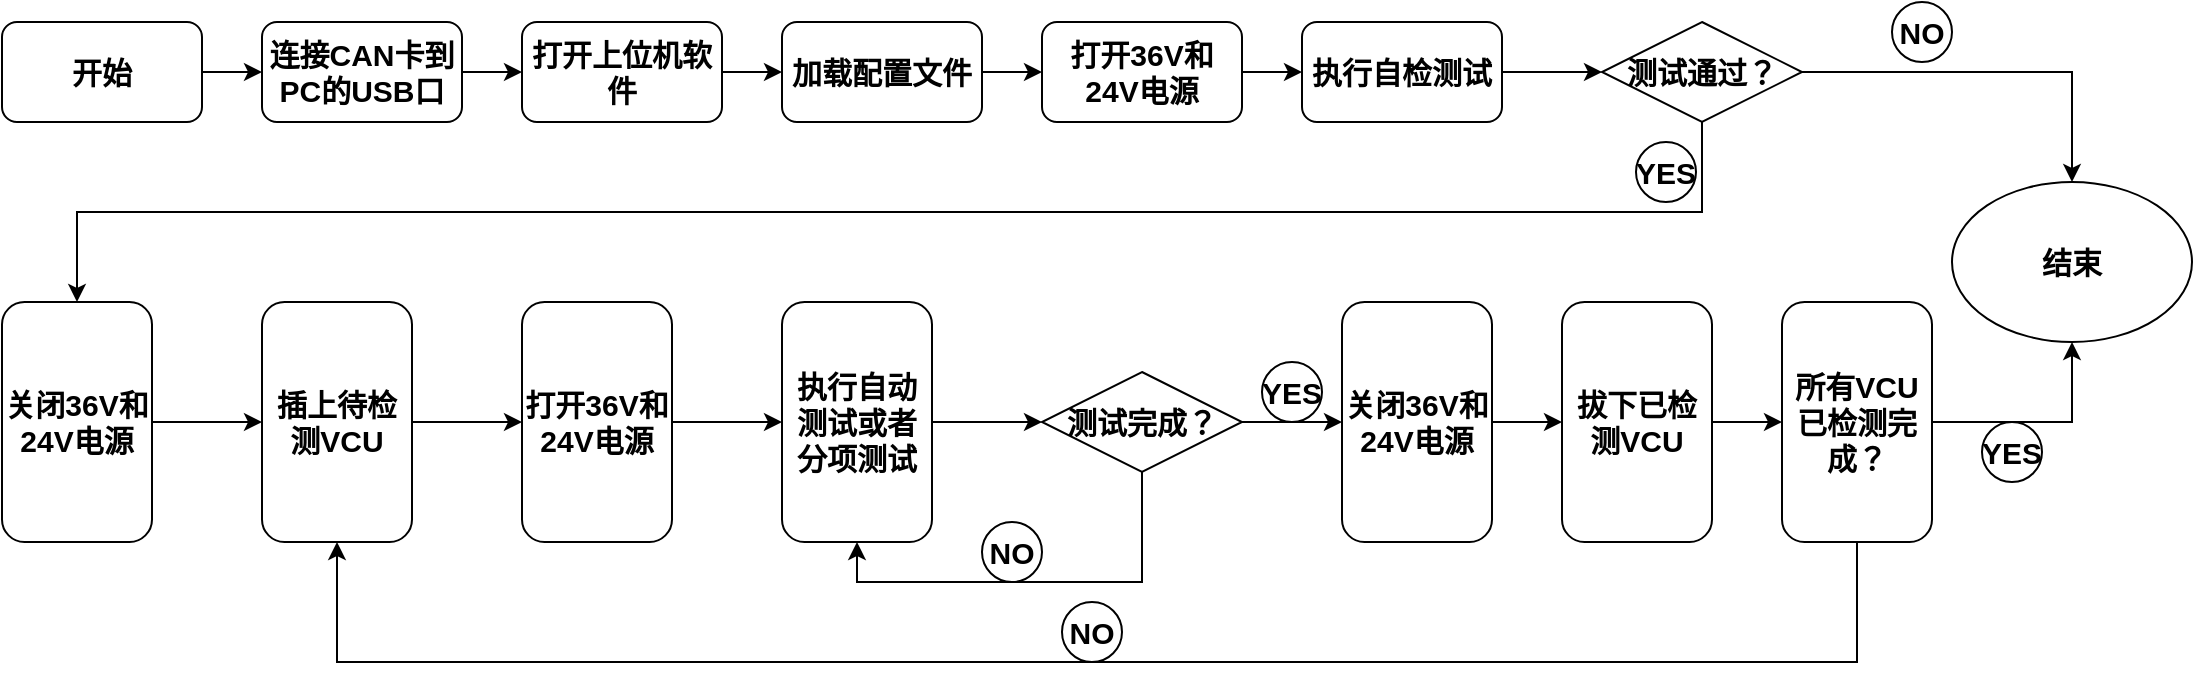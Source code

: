 <mxfile version="13.6.3" type="github">
  <diagram id="C5RBs43oDa-KdzZeNtuy" name="Page-1">
    <mxGraphModel dx="1117" dy="689" grid="1" gridSize="10" guides="1" tooltips="1" connect="1" arrows="1" fold="1" page="1" pageScale="1" pageWidth="827" pageHeight="1169" math="0" shadow="0">
      <root>
        <mxCell id="WIyWlLk6GJQsqaUBKTNV-0" />
        <mxCell id="WIyWlLk6GJQsqaUBKTNV-1" parent="WIyWlLk6GJQsqaUBKTNV-0" />
        <mxCell id="d8XL-BE_UVdsmNpmtMz1-2" value="" style="edgeStyle=orthogonalEdgeStyle;rounded=0;orthogonalLoop=1;jettySize=auto;html=1;" edge="1" parent="WIyWlLk6GJQsqaUBKTNV-1" source="d8XL-BE_UVdsmNpmtMz1-0" target="d8XL-BE_UVdsmNpmtMz1-1">
          <mxGeometry relative="1" as="geometry" />
        </mxCell>
        <mxCell id="d8XL-BE_UVdsmNpmtMz1-0" value="开始" style="rounded=1;whiteSpace=wrap;html=1;fontStyle=1;fontSize=15;" vertex="1" parent="WIyWlLk6GJQsqaUBKTNV-1">
          <mxGeometry x="10" y="90" width="100" height="50" as="geometry" />
        </mxCell>
        <mxCell id="d8XL-BE_UVdsmNpmtMz1-5" value="" style="edgeStyle=orthogonalEdgeStyle;rounded=0;orthogonalLoop=1;jettySize=auto;html=1;" edge="1" parent="WIyWlLk6GJQsqaUBKTNV-1" source="d8XL-BE_UVdsmNpmtMz1-1" target="d8XL-BE_UVdsmNpmtMz1-3">
          <mxGeometry relative="1" as="geometry" />
        </mxCell>
        <mxCell id="d8XL-BE_UVdsmNpmtMz1-1" value="连接CAN卡到PC的USB口" style="rounded=1;whiteSpace=wrap;html=1;fontStyle=1;fontSize=15;" vertex="1" parent="WIyWlLk6GJQsqaUBKTNV-1">
          <mxGeometry x="140" y="90" width="100" height="50" as="geometry" />
        </mxCell>
        <mxCell id="d8XL-BE_UVdsmNpmtMz1-6" value="" style="edgeStyle=orthogonalEdgeStyle;rounded=0;orthogonalLoop=1;jettySize=auto;html=1;" edge="1" parent="WIyWlLk6GJQsqaUBKTNV-1" source="d8XL-BE_UVdsmNpmtMz1-3" target="d8XL-BE_UVdsmNpmtMz1-4">
          <mxGeometry relative="1" as="geometry" />
        </mxCell>
        <mxCell id="d8XL-BE_UVdsmNpmtMz1-3" value="打开上位机软件" style="rounded=1;whiteSpace=wrap;html=1;fontStyle=1;fontSize=15;" vertex="1" parent="WIyWlLk6GJQsqaUBKTNV-1">
          <mxGeometry x="270" y="90" width="100" height="50" as="geometry" />
        </mxCell>
        <mxCell id="d8XL-BE_UVdsmNpmtMz1-8" value="" style="edgeStyle=orthogonalEdgeStyle;rounded=0;orthogonalLoop=1;jettySize=auto;html=1;" edge="1" parent="WIyWlLk6GJQsqaUBKTNV-1" source="d8XL-BE_UVdsmNpmtMz1-4" target="d8XL-BE_UVdsmNpmtMz1-7">
          <mxGeometry relative="1" as="geometry" />
        </mxCell>
        <mxCell id="d8XL-BE_UVdsmNpmtMz1-4" value="加载配置文件" style="rounded=1;whiteSpace=wrap;html=1;fontStyle=1;fontSize=15;" vertex="1" parent="WIyWlLk6GJQsqaUBKTNV-1">
          <mxGeometry x="400" y="90" width="100" height="50" as="geometry" />
        </mxCell>
        <mxCell id="d8XL-BE_UVdsmNpmtMz1-10" value="" style="edgeStyle=orthogonalEdgeStyle;rounded=0;orthogonalLoop=1;jettySize=auto;html=1;" edge="1" parent="WIyWlLk6GJQsqaUBKTNV-1" source="d8XL-BE_UVdsmNpmtMz1-7" target="d8XL-BE_UVdsmNpmtMz1-9">
          <mxGeometry relative="1" as="geometry" />
        </mxCell>
        <mxCell id="d8XL-BE_UVdsmNpmtMz1-7" value="打开36V和24V电源" style="rounded=1;whiteSpace=wrap;html=1;fontStyle=1;fontSize=15;" vertex="1" parent="WIyWlLk6GJQsqaUBKTNV-1">
          <mxGeometry x="530" y="90" width="100" height="50" as="geometry" />
        </mxCell>
        <mxCell id="d8XL-BE_UVdsmNpmtMz1-45" style="edgeStyle=orthogonalEdgeStyle;rounded=0;orthogonalLoop=1;jettySize=auto;html=1;entryX=0;entryY=0.5;entryDx=0;entryDy=0;fontSize=15;" edge="1" parent="WIyWlLk6GJQsqaUBKTNV-1" source="d8XL-BE_UVdsmNpmtMz1-9" target="d8XL-BE_UVdsmNpmtMz1-33">
          <mxGeometry relative="1" as="geometry" />
        </mxCell>
        <mxCell id="d8XL-BE_UVdsmNpmtMz1-9" value="执行自检测试" style="rounded=1;whiteSpace=wrap;html=1;fontStyle=1;fontSize=15;" vertex="1" parent="WIyWlLk6GJQsqaUBKTNV-1">
          <mxGeometry x="660" y="90" width="100" height="50" as="geometry" />
        </mxCell>
        <mxCell id="d8XL-BE_UVdsmNpmtMz1-14" style="edgeStyle=orthogonalEdgeStyle;rounded=0;orthogonalLoop=1;jettySize=auto;html=1;exitX=0.5;exitY=1;exitDx=0;exitDy=0;entryX=0.5;entryY=0;entryDx=0;entryDy=0;" edge="1" parent="WIyWlLk6GJQsqaUBKTNV-1" source="d8XL-BE_UVdsmNpmtMz1-33" target="d8XL-BE_UVdsmNpmtMz1-23">
          <mxGeometry relative="1" as="geometry">
            <mxPoint x="840" y="140" as="sourcePoint" />
            <mxPoint x="60" y="230" as="targetPoint" />
          </mxGeometry>
        </mxCell>
        <mxCell id="d8XL-BE_UVdsmNpmtMz1-18" value="NO" style="ellipse;whiteSpace=wrap;html=1;fontStyle=1;fontSize=15;" vertex="1" parent="WIyWlLk6GJQsqaUBKTNV-1">
          <mxGeometry x="955" y="80" width="30" height="30" as="geometry" />
        </mxCell>
        <mxCell id="d8XL-BE_UVdsmNpmtMz1-19" value="YES" style="ellipse;whiteSpace=wrap;html=1;fontStyle=1;fontSize=15;" vertex="1" parent="WIyWlLk6GJQsqaUBKTNV-1">
          <mxGeometry x="640" y="260" width="30" height="30" as="geometry" />
        </mxCell>
        <mxCell id="d8XL-BE_UVdsmNpmtMz1-20" value="YES" style="ellipse;whiteSpace=wrap;html=1;fontStyle=1;fontSize=15;" vertex="1" parent="WIyWlLk6GJQsqaUBKTNV-1">
          <mxGeometry x="827" y="150" width="30" height="30" as="geometry" />
        </mxCell>
        <mxCell id="d8XL-BE_UVdsmNpmtMz1-21" value="NO" style="ellipse;whiteSpace=wrap;html=1;fontStyle=1;fontSize=15;" vertex="1" parent="WIyWlLk6GJQsqaUBKTNV-1">
          <mxGeometry x="540" y="380" width="30" height="30" as="geometry" />
        </mxCell>
        <mxCell id="d8XL-BE_UVdsmNpmtMz1-26" value="" style="edgeStyle=orthogonalEdgeStyle;rounded=0;orthogonalLoop=1;jettySize=auto;html=1;" edge="1" parent="WIyWlLk6GJQsqaUBKTNV-1" source="d8XL-BE_UVdsmNpmtMz1-23" target="d8XL-BE_UVdsmNpmtMz1-25">
          <mxGeometry relative="1" as="geometry" />
        </mxCell>
        <mxCell id="d8XL-BE_UVdsmNpmtMz1-23" value="关闭36V和24V电源" style="rounded=1;whiteSpace=wrap;html=1;fontStyle=1;fontSize=15;" vertex="1" parent="WIyWlLk6GJQsqaUBKTNV-1">
          <mxGeometry x="10" y="230" width="75" height="120" as="geometry" />
        </mxCell>
        <mxCell id="d8XL-BE_UVdsmNpmtMz1-28" value="" style="edgeStyle=orthogonalEdgeStyle;rounded=0;orthogonalLoop=1;jettySize=auto;html=1;" edge="1" parent="WIyWlLk6GJQsqaUBKTNV-1" source="d8XL-BE_UVdsmNpmtMz1-25" target="d8XL-BE_UVdsmNpmtMz1-27">
          <mxGeometry relative="1" as="geometry" />
        </mxCell>
        <mxCell id="d8XL-BE_UVdsmNpmtMz1-25" value="插上待检测VCU" style="rounded=1;whiteSpace=wrap;html=1;fontStyle=1;fontSize=15;" vertex="1" parent="WIyWlLk6GJQsqaUBKTNV-1">
          <mxGeometry x="140" y="230" width="75" height="120" as="geometry" />
        </mxCell>
        <mxCell id="d8XL-BE_UVdsmNpmtMz1-51" value="" style="edgeStyle=orthogonalEdgeStyle;rounded=0;orthogonalLoop=1;jettySize=auto;html=1;fontSize=15;" edge="1" parent="WIyWlLk6GJQsqaUBKTNV-1" source="d8XL-BE_UVdsmNpmtMz1-27" target="d8XL-BE_UVdsmNpmtMz1-31">
          <mxGeometry relative="1" as="geometry" />
        </mxCell>
        <mxCell id="d8XL-BE_UVdsmNpmtMz1-27" value="打开36V和24V电源" style="rounded=1;whiteSpace=wrap;html=1;fontStyle=1;fontSize=15;" vertex="1" parent="WIyWlLk6GJQsqaUBKTNV-1">
          <mxGeometry x="270" y="230" width="75" height="120" as="geometry" />
        </mxCell>
        <mxCell id="d8XL-BE_UVdsmNpmtMz1-35" value="" style="edgeStyle=orthogonalEdgeStyle;rounded=0;orthogonalLoop=1;jettySize=auto;html=1;" edge="1" parent="WIyWlLk6GJQsqaUBKTNV-1" source="d8XL-BE_UVdsmNpmtMz1-31" target="d8XL-BE_UVdsmNpmtMz1-34">
          <mxGeometry relative="1" as="geometry" />
        </mxCell>
        <mxCell id="d8XL-BE_UVdsmNpmtMz1-31" value="执行自动测试或者分项测试" style="rounded=1;whiteSpace=wrap;html=1;fontStyle=1;fontSize=15;" vertex="1" parent="WIyWlLk6GJQsqaUBKTNV-1">
          <mxGeometry x="400" y="230" width="75" height="120" as="geometry" />
        </mxCell>
        <mxCell id="d8XL-BE_UVdsmNpmtMz1-48" style="edgeStyle=orthogonalEdgeStyle;rounded=0;orthogonalLoop=1;jettySize=auto;html=1;exitX=1;exitY=0.5;exitDx=0;exitDy=0;entryX=0.5;entryY=0;entryDx=0;entryDy=0;fontSize=15;" edge="1" parent="WIyWlLk6GJQsqaUBKTNV-1" source="d8XL-BE_UVdsmNpmtMz1-33" target="d8XL-BE_UVdsmNpmtMz1-47">
          <mxGeometry relative="1" as="geometry" />
        </mxCell>
        <mxCell id="d8XL-BE_UVdsmNpmtMz1-33" value="测试通过？" style="rhombus;whiteSpace=wrap;html=1;fontStyle=1;fontSize=15;" vertex="1" parent="WIyWlLk6GJQsqaUBKTNV-1">
          <mxGeometry x="810" y="90" width="100" height="50" as="geometry" />
        </mxCell>
        <mxCell id="d8XL-BE_UVdsmNpmtMz1-36" style="edgeStyle=orthogonalEdgeStyle;rounded=0;orthogonalLoop=1;jettySize=auto;html=1;exitX=0.5;exitY=1;exitDx=0;exitDy=0;entryX=0.5;entryY=1;entryDx=0;entryDy=0;" edge="1" parent="WIyWlLk6GJQsqaUBKTNV-1" source="d8XL-BE_UVdsmNpmtMz1-34" target="d8XL-BE_UVdsmNpmtMz1-31">
          <mxGeometry relative="1" as="geometry" />
        </mxCell>
        <mxCell id="d8XL-BE_UVdsmNpmtMz1-40" value="" style="edgeStyle=orthogonalEdgeStyle;rounded=0;orthogonalLoop=1;jettySize=auto;html=1;fontSize=15;" edge="1" parent="WIyWlLk6GJQsqaUBKTNV-1" source="d8XL-BE_UVdsmNpmtMz1-34" target="d8XL-BE_UVdsmNpmtMz1-39">
          <mxGeometry relative="1" as="geometry" />
        </mxCell>
        <mxCell id="d8XL-BE_UVdsmNpmtMz1-34" value="测试完成？" style="rhombus;whiteSpace=wrap;html=1;fontStyle=1;fontSize=15;" vertex="1" parent="WIyWlLk6GJQsqaUBKTNV-1">
          <mxGeometry x="530" y="265" width="100" height="50" as="geometry" />
        </mxCell>
        <mxCell id="d8XL-BE_UVdsmNpmtMz1-37" value="YES" style="ellipse;whiteSpace=wrap;html=1;fontStyle=1;fontSize=15;" vertex="1" parent="WIyWlLk6GJQsqaUBKTNV-1">
          <mxGeometry x="1000" y="290" width="30" height="30" as="geometry" />
        </mxCell>
        <mxCell id="d8XL-BE_UVdsmNpmtMz1-38" value="NO" style="ellipse;whiteSpace=wrap;html=1;fontStyle=1;fontSize=15;" vertex="1" parent="WIyWlLk6GJQsqaUBKTNV-1">
          <mxGeometry x="500" y="340" width="30" height="30" as="geometry" />
        </mxCell>
        <mxCell id="d8XL-BE_UVdsmNpmtMz1-42" value="" style="edgeStyle=orthogonalEdgeStyle;rounded=0;orthogonalLoop=1;jettySize=auto;html=1;fontSize=15;" edge="1" parent="WIyWlLk6GJQsqaUBKTNV-1" source="d8XL-BE_UVdsmNpmtMz1-39" target="d8XL-BE_UVdsmNpmtMz1-41">
          <mxGeometry relative="1" as="geometry" />
        </mxCell>
        <mxCell id="d8XL-BE_UVdsmNpmtMz1-39" value="关闭36V和24V电源" style="rounded=1;whiteSpace=wrap;html=1;fontStyle=1;fontSize=15;" vertex="1" parent="WIyWlLk6GJQsqaUBKTNV-1">
          <mxGeometry x="680" y="230" width="75" height="120" as="geometry" />
        </mxCell>
        <mxCell id="d8XL-BE_UVdsmNpmtMz1-44" value="" style="edgeStyle=orthogonalEdgeStyle;rounded=0;orthogonalLoop=1;jettySize=auto;html=1;fontSize=15;" edge="1" parent="WIyWlLk6GJQsqaUBKTNV-1" source="d8XL-BE_UVdsmNpmtMz1-41" target="d8XL-BE_UVdsmNpmtMz1-43">
          <mxGeometry relative="1" as="geometry" />
        </mxCell>
        <mxCell id="d8XL-BE_UVdsmNpmtMz1-41" value="拔下已检测VCU" style="rounded=1;whiteSpace=wrap;html=1;fontStyle=1;fontSize=15;" vertex="1" parent="WIyWlLk6GJQsqaUBKTNV-1">
          <mxGeometry x="790" y="230" width="75" height="120" as="geometry" />
        </mxCell>
        <mxCell id="d8XL-BE_UVdsmNpmtMz1-49" style="edgeStyle=orthogonalEdgeStyle;rounded=0;orthogonalLoop=1;jettySize=auto;html=1;exitX=1;exitY=0.5;exitDx=0;exitDy=0;entryX=0.5;entryY=1;entryDx=0;entryDy=0;fontSize=15;" edge="1" parent="WIyWlLk6GJQsqaUBKTNV-1" source="d8XL-BE_UVdsmNpmtMz1-43" target="d8XL-BE_UVdsmNpmtMz1-47">
          <mxGeometry relative="1" as="geometry" />
        </mxCell>
        <mxCell id="d8XL-BE_UVdsmNpmtMz1-54" style="edgeStyle=orthogonalEdgeStyle;rounded=0;orthogonalLoop=1;jettySize=auto;html=1;exitX=0.5;exitY=1;exitDx=0;exitDy=0;entryX=0.5;entryY=1;entryDx=0;entryDy=0;fontSize=15;" edge="1" parent="WIyWlLk6GJQsqaUBKTNV-1" source="d8XL-BE_UVdsmNpmtMz1-43" target="d8XL-BE_UVdsmNpmtMz1-25">
          <mxGeometry relative="1" as="geometry">
            <Array as="points">
              <mxPoint x="937" y="410" />
              <mxPoint x="178" y="410" />
            </Array>
          </mxGeometry>
        </mxCell>
        <mxCell id="d8XL-BE_UVdsmNpmtMz1-43" value="所有VCU已检测完成？" style="rounded=1;whiteSpace=wrap;html=1;fontStyle=1;fontSize=15;" vertex="1" parent="WIyWlLk6GJQsqaUBKTNV-1">
          <mxGeometry x="900" y="230" width="75" height="120" as="geometry" />
        </mxCell>
        <mxCell id="d8XL-BE_UVdsmNpmtMz1-47" value="结束" style="ellipse;whiteSpace=wrap;html=1;fontSize=15;fontStyle=1" vertex="1" parent="WIyWlLk6GJQsqaUBKTNV-1">
          <mxGeometry x="985" y="170" width="120" height="80" as="geometry" />
        </mxCell>
      </root>
    </mxGraphModel>
  </diagram>
</mxfile>
